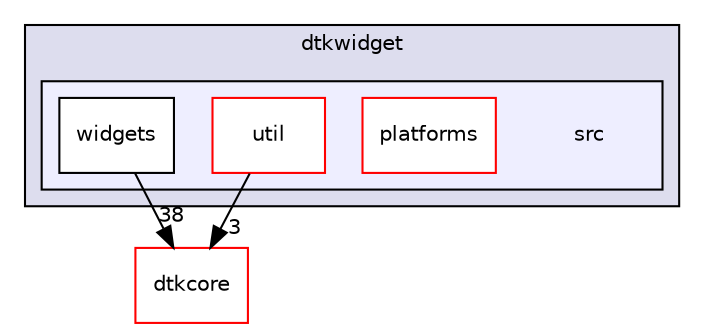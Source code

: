 digraph "dtkwidget/src" {
  compound=true
  node [ fontsize="10", fontname="Helvetica"];
  edge [ labelfontsize="10", labelfontname="Helvetica"];
  subgraph clusterdir_cc1fdbae730d0dba18db2b924667b662 {
    graph [ bgcolor="#ddddee", pencolor="black", label="dtkwidget" fontname="Helvetica", fontsize="10", URL="dir_cc1fdbae730d0dba18db2b924667b662.html"]
  subgraph clusterdir_7e9cf0e2371012f8aca5a790419dfe62 {
    graph [ bgcolor="#eeeeff", pencolor="black", label="" URL="dir_7e9cf0e2371012f8aca5a790419dfe62.html"];
    dir_7e9cf0e2371012f8aca5a790419dfe62 [shape=plaintext label="src"];
    dir_77474abd41b8801861bc7c803b01b5b3 [shape=box label="platforms" color="red" fillcolor="white" style="filled" URL="dir_77474abd41b8801861bc7c803b01b5b3.html"];
    dir_bfcc2924d9a617cdd740b840cee9d9a3 [shape=box label="util" color="red" fillcolor="white" style="filled" URL="dir_bfcc2924d9a617cdd740b840cee9d9a3.html"];
    dir_0f0f1158b2ab9c2e2656097b145c93da [shape=box label="widgets" color="black" fillcolor="white" style="filled" URL="dir_0f0f1158b2ab9c2e2656097b145c93da.html"];
  }
  }
  dir_6c3d837d12de6918ecc70ece2c9d5940 [shape=box label="dtkcore" fillcolor="white" style="filled" color="red" URL="dir_6c3d837d12de6918ecc70ece2c9d5940.html"];
  dir_bfcc2924d9a617cdd740b840cee9d9a3->dir_6c3d837d12de6918ecc70ece2c9d5940 [headlabel="3", labeldistance=1.5 headhref="dir_000016_000000.html"];
  dir_0f0f1158b2ab9c2e2656097b145c93da->dir_6c3d837d12de6918ecc70ece2c9d5940 [headlabel="38", labeldistance=1.5 headhref="dir_000018_000000.html"];
}
